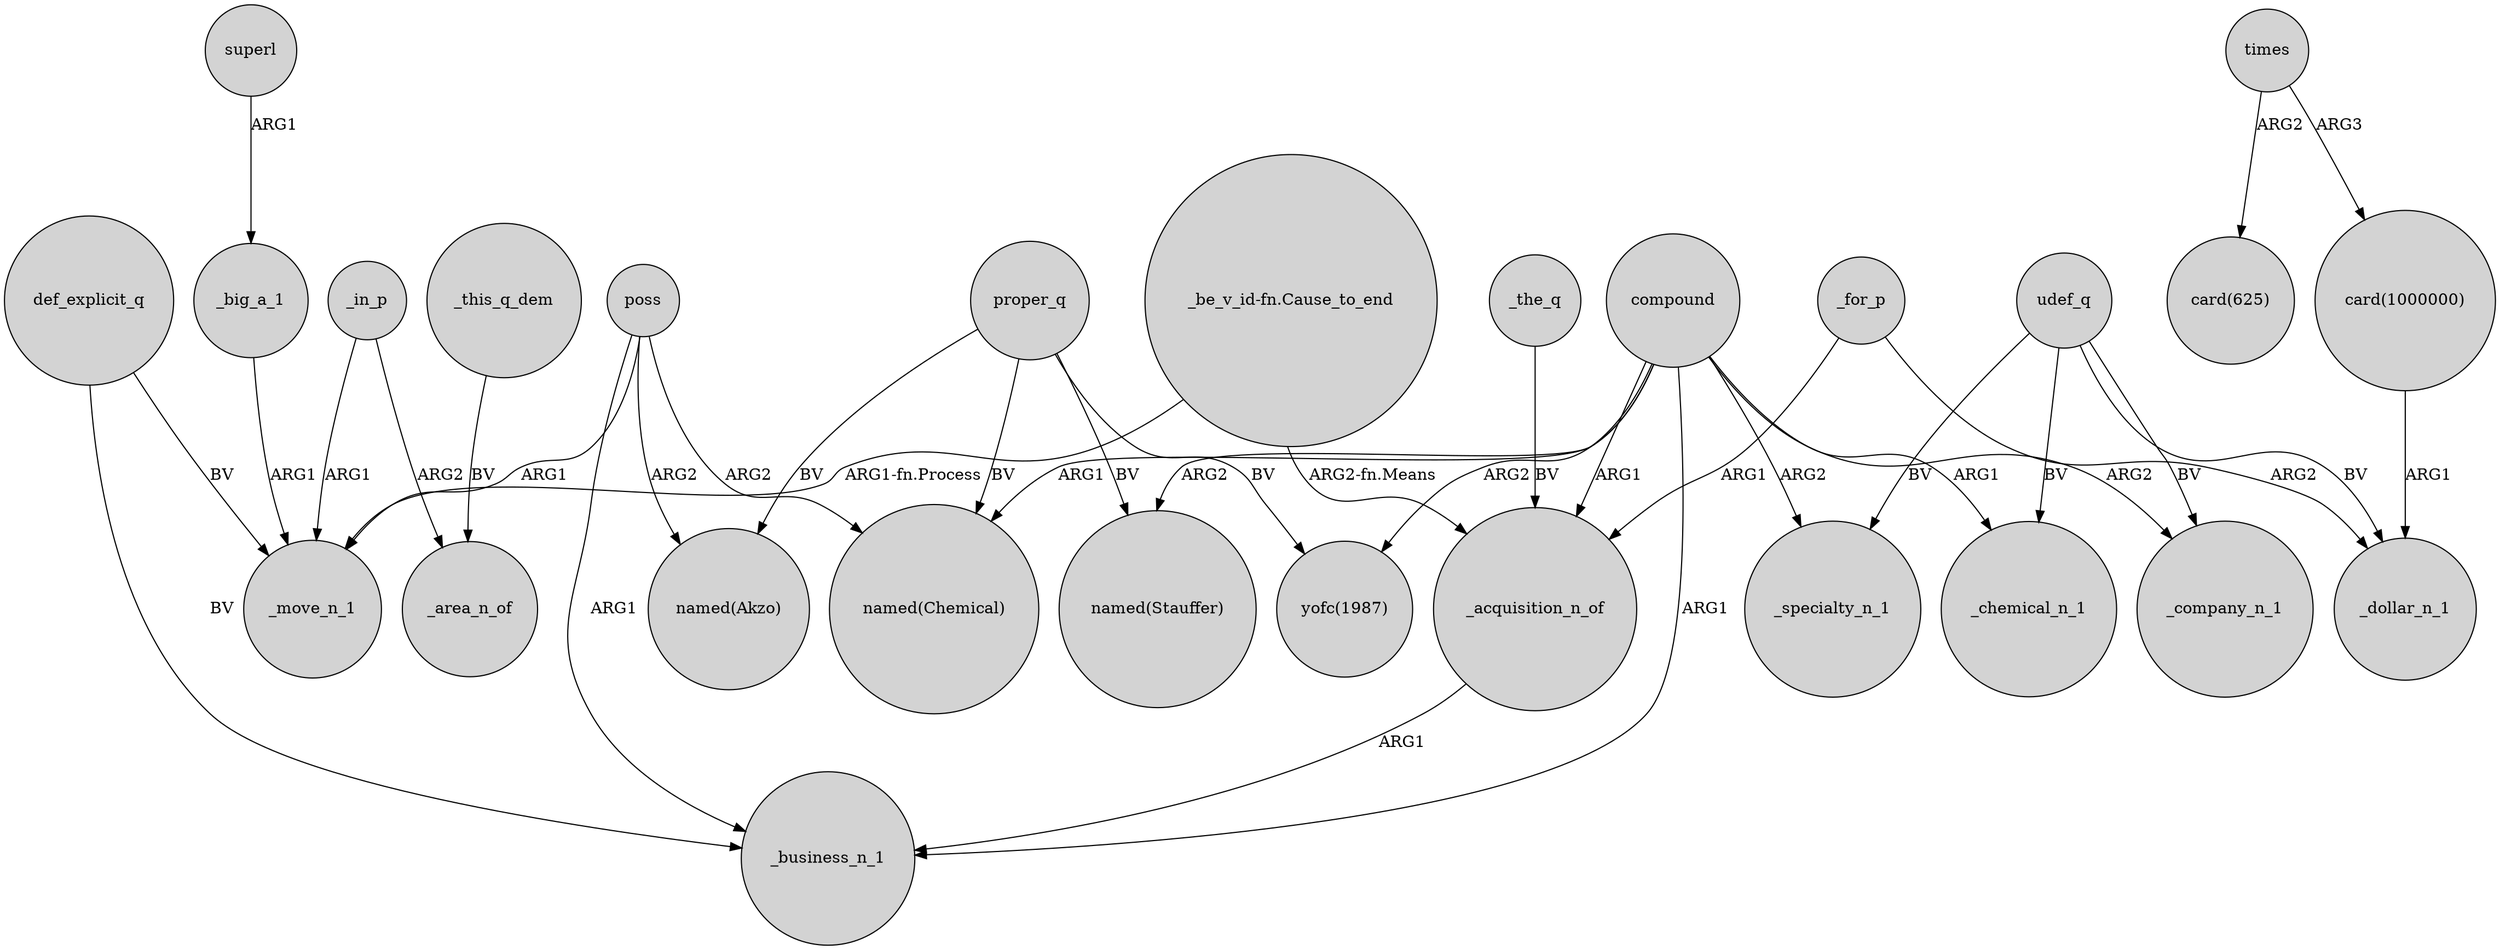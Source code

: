 digraph {
	node [shape=circle style=filled]
	def_explicit_q -> _business_n_1 [label=BV]
	poss -> _move_n_1 [label=ARG1]
	poss -> _business_n_1 [label=ARG1]
	compound -> _company_n_1 [label=ARG2]
	"_be_v_id-fn.Cause_to_end" -> _acquisition_n_of [label="ARG2-fn.Means"]
	udef_q -> _company_n_1 [label=BV]
	compound -> _specialty_n_1 [label=ARG2]
	udef_q -> _specialty_n_1 [label=BV]
	_acquisition_n_of -> _business_n_1 [label=ARG1]
	times -> "card(1000000)" [label=ARG3]
	_the_q -> _acquisition_n_of [label=BV]
	udef_q -> _chemical_n_1 [label=BV]
	_for_p -> _acquisition_n_of [label=ARG1]
	poss -> "named(Chemical)" [label=ARG2]
	compound -> _chemical_n_1 [label=ARG1]
	proper_q -> "named(Chemical)" [label=BV]
	poss -> "named(Akzo)" [label=ARG2]
	_in_p -> _area_n_of [label=ARG2]
	_big_a_1 -> _move_n_1 [label=ARG1]
	superl -> _big_a_1 [label=ARG1]
	times -> "card(625)" [label=ARG2]
	proper_q -> "yofc(1987)" [label=BV]
	compound -> "named(Stauffer)" [label=ARG2]
	_for_p -> _dollar_n_1 [label=ARG2]
	udef_q -> _dollar_n_1 [label=BV]
	"_be_v_id-fn.Cause_to_end" -> _move_n_1 [label="ARG1-fn.Process"]
	"card(1000000)" -> _dollar_n_1 [label=ARG1]
	_this_q_dem -> _area_n_of [label=BV]
	proper_q -> "named(Akzo)" [label=BV]
	compound -> _acquisition_n_of [label=ARG1]
	_in_p -> _move_n_1 [label=ARG1]
	compound -> _business_n_1 [label=ARG1]
	compound -> "named(Chemical)" [label=ARG1]
	def_explicit_q -> _move_n_1 [label=BV]
	compound -> "yofc(1987)" [label=ARG2]
	proper_q -> "named(Stauffer)" [label=BV]
}
